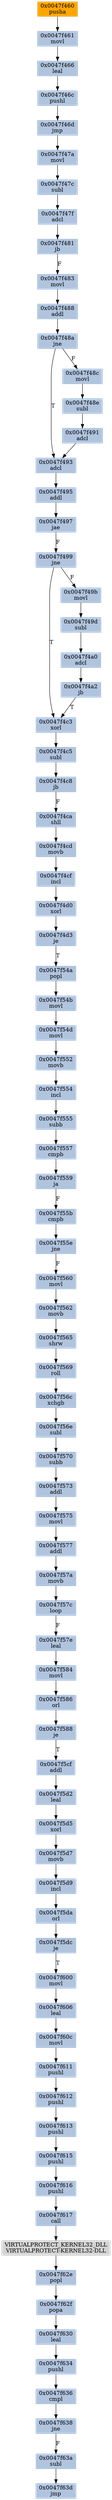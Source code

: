 strict digraph G {
	graph [bgcolor=transparent,
		name=G
	];
	node [color=lightsteelblue,
		fillcolor=lightsteelblue,
		shape=rectangle,
		style=filled
	];
	"0x0047f569"	[label="0x0047f569
roll"];
	"0x0047f56c"	[label="0x0047f56c
xchgb"];
	"0x0047f569" -> "0x0047f56c"	[color="#000000"];
	"0x0047f57c"	[label="0x0047f57c
loop"];
	"0x0047f57e"	[label="0x0047f57e
leal"];
	"0x0047f57c" -> "0x0047f57e"	[color="#000000",
		label=F];
	"0x0047f46d"	[label="0x0047f46d
jmp"];
	"0x0047f47a"	[label="0x0047f47a
movl"];
	"0x0047f46d" -> "0x0047f47a"	[color="#000000"];
	"0x0047f588"	[label="0x0047f588
je"];
	"0x0047f5cf"	[label="0x0047f5cf
addl"];
	"0x0047f588" -> "0x0047f5cf"	[color="#000000",
		label=T];
	"0x0047f4cd"	[label="0x0047f4cd
movb"];
	"0x0047f4cf"	[label="0x0047f4cf
incl"];
	"0x0047f4cd" -> "0x0047f4cf"	[color="#000000"];
	"0x0047f495"	[label="0x0047f495
addl"];
	"0x0047f497"	[label="0x0047f497
jae"];
	"0x0047f495" -> "0x0047f497"	[color="#000000"];
	"0x0047f54b"	[label="0x0047f54b
movl"];
	"0x0047f54d"	[label="0x0047f54d
movl"];
	"0x0047f54b" -> "0x0047f54d"	[color="#000000"];
	"0x0047f4c8"	[label="0x0047f4c8
jb"];
	"0x0047f4ca"	[label="0x0047f4ca
shll"];
	"0x0047f4c8" -> "0x0047f4ca"	[color="#000000",
		label=F];
	"0x0047f55e"	[label="0x0047f55e
jne"];
	"0x0047f560"	[label="0x0047f560
movl"];
	"0x0047f55e" -> "0x0047f560"	[color="#000000",
		label=F];
	"0x0047f5d2"	[label="0x0047f5d2
leal"];
	"0x0047f5d5"	[label="0x0047f5d5
xorl"];
	"0x0047f5d2" -> "0x0047f5d5"	[color="#000000"];
	"0x0047f461"	[label="0x0047f461
movl"];
	"0x0047f466"	[label="0x0047f466
leal"];
	"0x0047f461" -> "0x0047f466"	[color="#000000"];
	"0x0047f60c"	[label="0x0047f60c
movl"];
	"0x0047f611"	[label="0x0047f611
pushl"];
	"0x0047f60c" -> "0x0047f611"	[color="#000000"];
	"0x0047f557"	[label="0x0047f557
cmpb"];
	"0x0047f559"	[label="0x0047f559
ja"];
	"0x0047f557" -> "0x0047f559"	[color="#000000"];
	"0x0047f5cf" -> "0x0047f5d2"	[color="#000000"];
	"0x0047f481"	[label="0x0047f481
jb"];
	"0x0047f483"	[label="0x0047f483
movl"];
	"0x0047f481" -> "0x0047f483"	[color="#000000",
		label=F];
	"0x0047f57a"	[label="0x0047f57a
movb"];
	"0x0047f57a" -> "0x0047f57c"	[color="#000000"];
	"0x0047f56e"	[label="0x0047f56e
subl"];
	"0x0047f570"	[label="0x0047f570
subb"];
	"0x0047f56e" -> "0x0047f570"	[color="#000000"];
	"0x0047f63d"	[label="0x0047f63d
jmp"];
	"0x0047f573"	[label="0x0047f573
addl"];
	"0x0047f575"	[label="0x0047f575
movl"];
	"0x0047f573" -> "0x0047f575"	[color="#000000"];
	"0x0047f616"	[label="0x0047f616
pushl"];
	"0x0047f617"	[label="0x0047f617
call"];
	"0x0047f616" -> "0x0047f617"	[color="#000000"];
	"0x0047f570" -> "0x0047f573"	[color="#000000"];
	"0x0047f62e"	[label="0x0047f62e
popl"];
	"0x0047f62f"	[label="0x0047f62f
popa"];
	"0x0047f62e" -> "0x0047f62f"	[color="#000000"];
	"0x0047f634"	[label="0x0047f634
pushl"];
	"0x0047f636"	[label="0x0047f636
cmpl"];
	"0x0047f634" -> "0x0047f636"	[color="#000000"];
	"0x0047f56c" -> "0x0047f56e"	[color="#000000"];
	"0x0047f55b"	[label="0x0047f55b
cmpb"];
	"0x0047f559" -> "0x0047f55b"	[color="#000000",
		label=F];
	"0x0047f493"	[label="0x0047f493
adcl"];
	"0x0047f493" -> "0x0047f495"	[color="#000000"];
	"0x0047f499"	[label="0x0047f499
jne"];
	"0x0047f497" -> "0x0047f499"	[color="#000000",
		label=F];
	"0x0047f584"	[label="0x0047f584
movl"];
	"0x0047f586"	[label="0x0047f586
orl"];
	"0x0047f584" -> "0x0047f586"	[color="#000000"];
	"0x0047f555"	[label="0x0047f555
subb"];
	"0x0047f555" -> "0x0047f557"	[color="#000000"];
	"0x0047f48c"	[label="0x0047f48c
movl"];
	"0x0047f48e"	[label="0x0047f48e
subl"];
	"0x0047f48c" -> "0x0047f48e"	[color="#000000"];
	"0x0047f4c3"	[label="0x0047f4c3
xorl"];
	"0x0047f499" -> "0x0047f4c3"	[color="#000000",
		label=T];
	"0x0047f49b"	[label="0x0047f49b
movl"];
	"0x0047f499" -> "0x0047f49b"	[color="#000000",
		label=F];
	"0x0047f630"	[label="0x0047f630
leal"];
	"0x0047f630" -> "0x0047f634"	[color="#000000"];
	"0x0047f5d7"	[label="0x0047f5d7
movb"];
	"0x0047f5d9"	[label="0x0047f5d9
incl"];
	"0x0047f5d7" -> "0x0047f5d9"	[color="#000000"];
	"0x0047f600"	[label="0x0047f600
movl"];
	"0x0047f606"	[label="0x0047f606
leal"];
	"0x0047f600" -> "0x0047f606"	[color="#000000"];
	"0x0047f577"	[label="0x0047f577
addl"];
	"0x0047f577" -> "0x0047f57a"	[color="#000000"];
	"0x0047f552"	[label="0x0047f552
movb"];
	"0x0047f554"	[label="0x0047f554
incl"];
	"0x0047f552" -> "0x0047f554"	[color="#000000"];
	"0x0047f612"	[label="0x0047f612
pushl"];
	"0x0047f611" -> "0x0047f612"	[color="#000000"];
	"0x0047f54d" -> "0x0047f552"	[color="#000000"];
	"0x0047f615"	[label="0x0047f615
pushl"];
	"0x0047f615" -> "0x0047f616"	[color="#000000"];
	"0x0047f46c"	[label="0x0047f46c
pushl"];
	"0x0047f46c" -> "0x0047f46d"	[color="#000000"];
	"0x0047f606" -> "0x0047f60c"	[color="#000000"];
	"0x0047f4c5"	[label="0x0047f4c5
subl"];
	"0x0047f4c3" -> "0x0047f4c5"	[color="#000000"];
	"0x0047f62f" -> "0x0047f630"	[color="#000000"];
	"0x0047f57e" -> "0x0047f584"	[color="#000000"];
	"0x0047f460"	[color=lightgrey,
		fillcolor=orange,
		label="0x0047f460
pusha"];
	"0x0047f460" -> "0x0047f461"	[color="#000000"];
	"0x0047f491"	[label="0x0047f491
adcl"];
	"0x0047f48e" -> "0x0047f491"	[color="#000000"];
	"0x0047f4a2"	[label="0x0047f4a2
jb"];
	"0x0047f4a2" -> "0x0047f4c3"	[color="#000000",
		label=T];
	"0x0047f562"	[label="0x0047f562
movb"];
	"0x0047f565"	[label="0x0047f565
shrw"];
	"0x0047f562" -> "0x0047f565"	[color="#000000"];
	"0x0047f4ca" -> "0x0047f4cd"	[color="#000000"];
	"0x0047f4a0"	[label="0x0047f4a0
adcl"];
	"0x0047f4a0" -> "0x0047f4a2"	[color="#000000"];
	"0x0047f488"	[label="0x0047f488
addl"];
	"0x0047f48a"	[label="0x0047f48a
jne"];
	"0x0047f488" -> "0x0047f48a"	[color="#000000"];
	"0x0047f491" -> "0x0047f493"	[color="#000000"];
	"0x0047f47f"	[label="0x0047f47f
adcl"];
	"0x0047f47f" -> "0x0047f481"	[color="#000000"];
	"0x0047f565" -> "0x0047f569"	[color="#000000"];
	"0x0047f47c"	[label="0x0047f47c
subl"];
	"0x0047f47c" -> "0x0047f47f"	[color="#000000"];
	"0x0047f55b" -> "0x0047f55e"	[color="#000000"];
	"0x0047f4c5" -> "0x0047f4c8"	[color="#000000"];
	"0x0047f586" -> "0x0047f588"	[color="#000000"];
	"0x0047f483" -> "0x0047f488"	[color="#000000"];
	"0x0047f5da"	[label="0x0047f5da
orl"];
	"0x0047f5d9" -> "0x0047f5da"	[color="#000000"];
	"0x0047f638"	[label="0x0047f638
jne"];
	"0x0047f63a"	[label="0x0047f63a
subl"];
	"0x0047f638" -> "0x0047f63a"	[color="#000000",
		label=F];
	"0x0047f54a"	[label="0x0047f54a
popl"];
	"0x0047f54a" -> "0x0047f54b"	[color="#000000"];
	"0x0047f4d0"	[label="0x0047f4d0
xorl"];
	"0x0047f4cf" -> "0x0047f4d0"	[color="#000000"];
	"0x0047f49d"	[label="0x0047f49d
subl"];
	"0x0047f49b" -> "0x0047f49d"	[color="#000000"];
	"0x0047f613"	[label="0x0047f613
pushl"];
	"0x0047f612" -> "0x0047f613"	[color="#000000"];
	"0x0047f5dc"	[label="0x0047f5dc
je"];
	"0x0047f5dc" -> "0x0047f600"	[color="#000000",
		label=T];
	"0x0047f48a" -> "0x0047f493"	[color="#000000",
		label=T];
	"0x0047f48a" -> "0x0047f48c"	[color="#000000",
		label=F];
	"0x0047f63a" -> "0x0047f63d"	[color="#000000"];
	"0x0047f49d" -> "0x0047f4a0"	[color="#000000"];
	"0x0047f4d3"	[label="0x0047f4d3
je"];
	"0x0047f4d0" -> "0x0047f4d3"	[color="#000000"];
	"0x0047f613" -> "0x0047f615"	[color="#000000"];
	"0x0047f466" -> "0x0047f46c"	[color="#000000"];
	VIRTUALPROTECT_KERNEL32_DLL	[color=lightgrey,
		fillcolor=lightgrey,
		label="VIRTUALPROTECT_KERNEL32_DLL
VIRTUALPROTECT-KERNEL32-DLL"];
	VIRTUALPROTECT_KERNEL32_DLL -> "0x0047f62e"	[color="#000000"];
	"0x0047f636" -> "0x0047f638"	[color="#000000"];
	"0x0047f5d5" -> "0x0047f5d7"	[color="#000000"];
	"0x0047f560" -> "0x0047f562"	[color="#000000"];
	"0x0047f5da" -> "0x0047f5dc"	[color="#000000"];
	"0x0047f575" -> "0x0047f577"	[color="#000000"];
	"0x0047f4d3" -> "0x0047f54a"	[color="#000000",
		label=T];
	"0x0047f617" -> VIRTUALPROTECT_KERNEL32_DLL	[color="#000000"];
	"0x0047f554" -> "0x0047f555"	[color="#000000"];
	"0x0047f47a" -> "0x0047f47c"	[color="#000000"];
}
